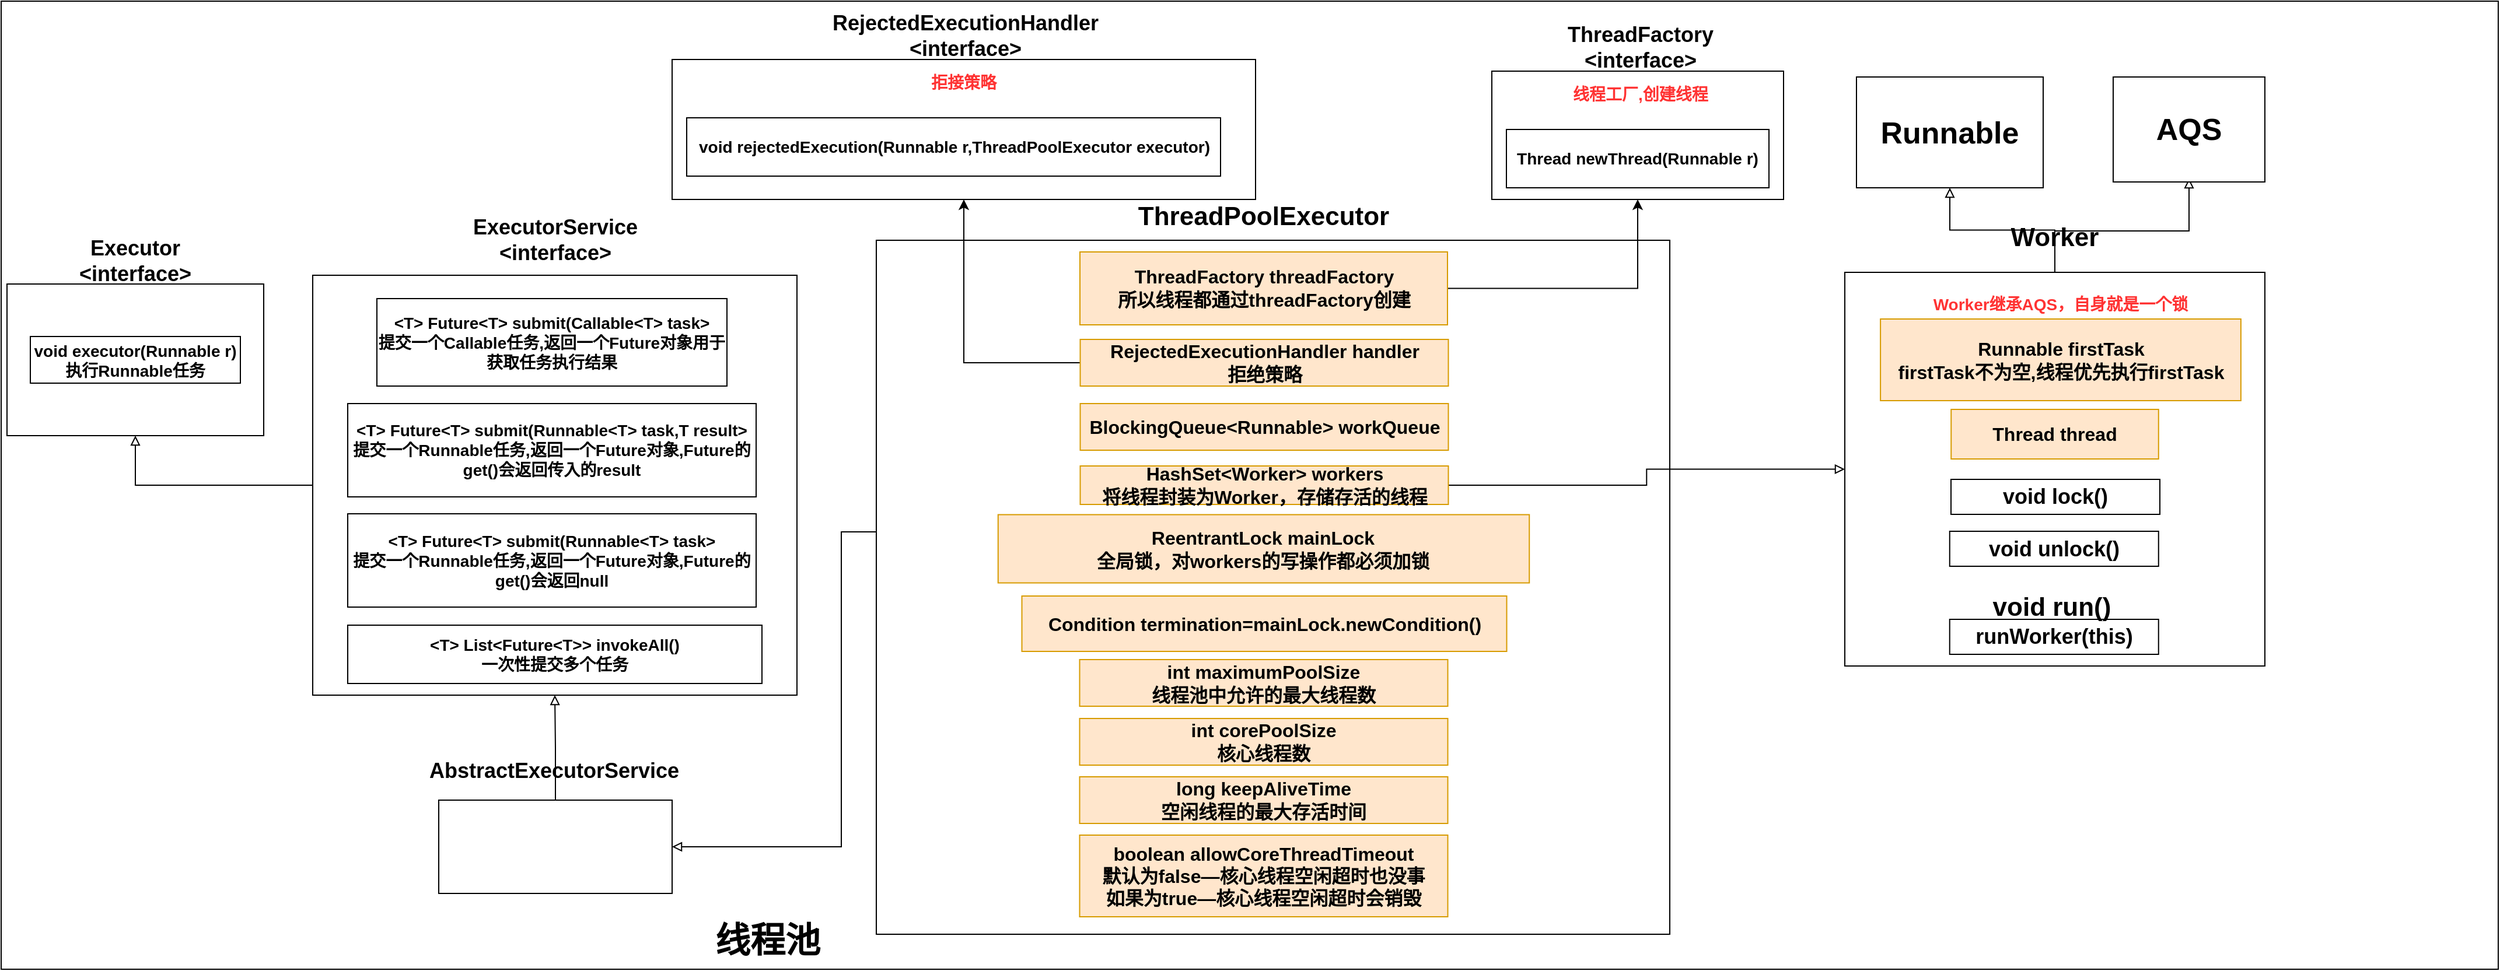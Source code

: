 <mxfile version="15.2.7" type="device"><diagram id="J6k_dlGczNIsUK_FHJ7I" name="第 1 页"><mxGraphModel dx="1024" dy="592" grid="1" gridSize="10" guides="1" tooltips="1" connect="1" arrows="1" fold="1" page="1" pageScale="1" pageWidth="827" pageHeight="1169" math="0" shadow="0"><root><mxCell id="0"/><mxCell id="1" parent="0"/><mxCell id="slTev6fvevYdvKmD1Kex-65" value="" style="rounded=0;whiteSpace=wrap;html=1;" parent="1" vertex="1"><mxGeometry x="50" y="10" width="2140" height="830" as="geometry"/></mxCell><mxCell id="slTev6fvevYdvKmD1Kex-36" value="" style="rounded=0;whiteSpace=wrap;html=1;" parent="1" vertex="1"><mxGeometry x="55" y="252.5" width="220" height="130" as="geometry"/></mxCell><mxCell id="slTev6fvevYdvKmD1Kex-37" value="&lt;b style=&quot;font-size: 18px&quot;&gt;Executor&lt;br&gt;&amp;lt;interface&amp;gt;&lt;/b&gt;" style="text;html=1;strokeColor=none;fillColor=none;align=center;verticalAlign=middle;whiteSpace=wrap;rounded=0;" parent="1" vertex="1"><mxGeometry x="145" y="222.5" width="40" height="20" as="geometry"/></mxCell><mxCell id="slTev6fvevYdvKmD1Kex-38" value="&lt;b&gt;&lt;font style=&quot;font-size: 14px&quot;&gt;void executor(Runnable r)&lt;br&gt;执行Runnable任务&lt;br&gt;&lt;/font&gt;&lt;/b&gt;" style="rounded=0;whiteSpace=wrap;html=1;" parent="1" vertex="1"><mxGeometry x="75" y="297.5" width="180" height="40" as="geometry"/></mxCell><mxCell id="slTev6fvevYdvKmD1Kex-60" style="edgeStyle=orthogonalEdgeStyle;rounded=0;orthogonalLoop=1;jettySize=auto;html=1;exitX=0;exitY=0.5;exitDx=0;exitDy=0;entryX=0.5;entryY=1;entryDx=0;entryDy=0;endArrow=block;endFill=0;" parent="1" source="slTev6fvevYdvKmD1Kex-40" target="slTev6fvevYdvKmD1Kex-36" edge="1"><mxGeometry relative="1" as="geometry"/></mxCell><mxCell id="slTev6fvevYdvKmD1Kex-40" value="" style="rounded=0;whiteSpace=wrap;html=1;" parent="1" vertex="1"><mxGeometry x="317" y="245" width="415" height="360" as="geometry"/></mxCell><mxCell id="slTev6fvevYdvKmD1Kex-41" value="&lt;b style=&quot;font-size: 18px&quot;&gt;ExecutorService&lt;br&gt;&amp;lt;interface&amp;gt;&lt;/b&gt;" style="text;html=1;strokeColor=none;fillColor=none;align=center;verticalAlign=middle;whiteSpace=wrap;rounded=0;" parent="1" vertex="1"><mxGeometry x="505" y="205" width="40" height="20" as="geometry"/></mxCell><mxCell id="slTev6fvevYdvKmD1Kex-42" value="&lt;b&gt;&lt;font style=&quot;font-size: 14px&quot;&gt;&amp;lt;T&amp;gt; Future&amp;lt;T&amp;gt; submit(Callable&amp;lt;T&amp;gt; task&amp;gt;&lt;br&gt;提交一个Callable任务,返回一个Future对象用于获取任务执行结果&lt;br&gt;&lt;/font&gt;&lt;/b&gt;" style="rounded=0;whiteSpace=wrap;html=1;" parent="1" vertex="1"><mxGeometry x="372" y="265" width="300" height="75" as="geometry"/></mxCell><mxCell id="slTev6fvevYdvKmD1Kex-46" value="&lt;b&gt;&lt;font style=&quot;font-size: 14px&quot;&gt;&amp;lt;T&amp;gt; Future&amp;lt;T&amp;gt; submit(Runnable&amp;lt;T&amp;gt; task,T result&amp;gt;&lt;br&gt;提交一个Runnable任务,返回一个Future对象,Future的get()会返回传入的result&lt;br&gt;&lt;/font&gt;&lt;/b&gt;" style="rounded=0;whiteSpace=wrap;html=1;" parent="1" vertex="1"><mxGeometry x="347" y="355" width="350" height="80" as="geometry"/></mxCell><mxCell id="slTev6fvevYdvKmD1Kex-47" value="&lt;b&gt;&lt;font style=&quot;font-size: 14px&quot;&gt;&amp;lt;T&amp;gt; Future&amp;lt;T&amp;gt; submit(Runnable&amp;lt;T&amp;gt; task&amp;gt;&lt;br&gt;提交一个Runnable任务,返回一个Future对象,Future的get()会返回null&lt;br&gt;&lt;/font&gt;&lt;/b&gt;" style="rounded=0;whiteSpace=wrap;html=1;" parent="1" vertex="1"><mxGeometry x="347" y="449.5" width="350" height="80" as="geometry"/></mxCell><mxCell id="slTev6fvevYdvKmD1Kex-48" value="&lt;b&gt;&lt;font style=&quot;font-size: 14px&quot;&gt;&amp;lt;T&amp;gt; List&amp;lt;Future&amp;lt;T&amp;gt;&amp;gt; invokeAll()&lt;br&gt;一次性提交多个任务&lt;br&gt;&lt;/font&gt;&lt;/b&gt;" style="rounded=0;whiteSpace=wrap;html=1;" parent="1" vertex="1"><mxGeometry x="347" y="545" width="355" height="50" as="geometry"/></mxCell><mxCell id="slTev6fvevYdvKmD1Kex-61" style="edgeStyle=orthogonalEdgeStyle;rounded=0;orthogonalLoop=1;jettySize=auto;html=1;exitX=0.5;exitY=0;exitDx=0;exitDy=0;entryX=0.5;entryY=1;entryDx=0;entryDy=0;endArrow=block;endFill=0;" parent="1" source="slTev6fvevYdvKmD1Kex-49" target="slTev6fvevYdvKmD1Kex-40" edge="1"><mxGeometry relative="1" as="geometry"/></mxCell><mxCell id="slTev6fvevYdvKmD1Kex-49" value="" style="rounded=0;whiteSpace=wrap;html=1;" parent="1" vertex="1"><mxGeometry x="425" y="695" width="200" height="80" as="geometry"/></mxCell><mxCell id="slTev6fvevYdvKmD1Kex-54" value="&lt;span style=&quot;font-size: 18px&quot;&gt;&lt;b&gt;AbstractExecutorService&lt;/b&gt;&lt;/span&gt;" style="text;html=1;strokeColor=none;fillColor=none;align=center;verticalAlign=middle;whiteSpace=wrap;rounded=0;" parent="1" vertex="1"><mxGeometry x="504" y="660" width="40" height="20" as="geometry"/></mxCell><mxCell id="slTev6fvevYdvKmD1Kex-67" style="edgeStyle=orthogonalEdgeStyle;rounded=0;orthogonalLoop=1;jettySize=auto;html=1;exitX=0;exitY=0.5;exitDx=0;exitDy=0;endArrow=block;endFill=0;" parent="1" source="slTev6fvevYdvKmD1Kex-56" target="slTev6fvevYdvKmD1Kex-49" edge="1"><mxGeometry relative="1" as="geometry"><Array as="points"><mxPoint x="770" y="465"/><mxPoint x="770" y="735"/></Array></mxGeometry></mxCell><mxCell id="slTev6fvevYdvKmD1Kex-56" value="" style="rounded=0;whiteSpace=wrap;html=1;" parent="1" vertex="1"><mxGeometry x="800" y="215" width="680" height="595" as="geometry"/></mxCell><mxCell id="slTev6fvevYdvKmD1Kex-57" value="&lt;b&gt;&lt;font style=&quot;font-size: 22px&quot;&gt;ThreadPoolExecutor&lt;/font&gt;&lt;/b&gt;" style="text;html=1;strokeColor=none;fillColor=none;align=center;verticalAlign=middle;whiteSpace=wrap;rounded=0;" parent="1" vertex="1"><mxGeometry x="1112" y="185" width="40" height="20" as="geometry"/></mxCell><mxCell id="slTev6fvevYdvKmD1Kex-66" value="&lt;b&gt;&lt;font style=&quot;font-size: 30px&quot;&gt;线程池&lt;/font&gt;&lt;/b&gt;" style="text;html=1;strokeColor=none;fillColor=none;align=center;verticalAlign=middle;whiteSpace=wrap;rounded=0;" parent="1" vertex="1"><mxGeometry x="632" y="805" width="150" height="20" as="geometry"/></mxCell><mxCell id="slTev6fvevYdvKmD1Kex-68" value="&lt;b&gt;&lt;font style=&quot;font-size: 16px&quot;&gt;BlockingQueue&amp;lt;Runnable&amp;gt; workQueue&lt;br&gt;&lt;/font&gt;&lt;/b&gt;" style="rounded=0;whiteSpace=wrap;html=1;fillColor=#ffe6cc;strokeColor=#d79b00;" parent="1" vertex="1"><mxGeometry x="974.75" y="355" width="315.5" height="40" as="geometry"/></mxCell><mxCell id="slTev6fvevYdvKmD1Kex-108" style="edgeStyle=orthogonalEdgeStyle;rounded=0;orthogonalLoop=1;jettySize=auto;html=1;exitX=1;exitY=0.5;exitDx=0;exitDy=0;entryX=0;entryY=0.5;entryDx=0;entryDy=0;endArrow=block;endFill=0;" parent="1" source="slTev6fvevYdvKmD1Kex-69" target="slTev6fvevYdvKmD1Kex-70" edge="1"><mxGeometry relative="1" as="geometry"/></mxCell><mxCell id="slTev6fvevYdvKmD1Kex-69" value="&lt;b&gt;&lt;font style=&quot;font-size: 16px&quot;&gt;HashSet&amp;lt;Worker&amp;gt; workers&lt;br&gt;将线程封装为Worker，存储存活的线程&lt;br&gt;&lt;/font&gt;&lt;/b&gt;" style="rounded=0;whiteSpace=wrap;html=1;fillColor=#ffe6cc;strokeColor=#d79b00;" parent="1" vertex="1"><mxGeometry x="974.75" y="408.5" width="315.5" height="33" as="geometry"/></mxCell><mxCell id="slTev6fvevYdvKmD1Kex-100" style="edgeStyle=orthogonalEdgeStyle;rounded=0;orthogonalLoop=1;jettySize=auto;html=1;exitX=0.5;exitY=0;exitDx=0;exitDy=0;entryX=0.5;entryY=1;entryDx=0;entryDy=0;endArrow=block;endFill=0;" parent="1" edge="1"><mxGeometry relative="1" as="geometry"><mxPoint x="1810" y="239.5" as="sourcePoint"/><mxPoint x="1925" y="162" as="targetPoint"/><Array as="points"><mxPoint x="1810" y="207"/><mxPoint x="1925" y="207"/></Array></mxGeometry></mxCell><mxCell id="slTev6fvevYdvKmD1Kex-101" style="edgeStyle=orthogonalEdgeStyle;rounded=0;orthogonalLoop=1;jettySize=auto;html=1;exitX=0.5;exitY=0;exitDx=0;exitDy=0;entryX=0.5;entryY=1;entryDx=0;entryDy=0;endArrow=block;endFill=0;" parent="1" source="slTev6fvevYdvKmD1Kex-70" target="slTev6fvevYdvKmD1Kex-95" edge="1"><mxGeometry relative="1" as="geometry"/></mxCell><mxCell id="slTev6fvevYdvKmD1Kex-70" value="" style="rounded=0;whiteSpace=wrap;html=1;" parent="1" vertex="1"><mxGeometry x="1630" y="242.5" width="360" height="337.5" as="geometry"/></mxCell><mxCell id="slTev6fvevYdvKmD1Kex-71" value="&lt;b&gt;&lt;font style=&quot;font-size: 22px&quot;&gt;Worker&lt;/font&gt;&lt;/b&gt;" style="text;html=1;strokeColor=none;fillColor=none;align=center;verticalAlign=middle;whiteSpace=wrap;rounded=0;" parent="1" vertex="1"><mxGeometry x="1790" y="202.5" width="40" height="20" as="geometry"/></mxCell><mxCell id="slTev6fvevYdvKmD1Kex-79" style="edgeStyle=orthogonalEdgeStyle;rounded=0;orthogonalLoop=1;jettySize=auto;html=1;exitX=1;exitY=0.5;exitDx=0;exitDy=0;entryX=0.5;entryY=1;entryDx=0;entryDy=0;endArrow=classic;endFill=1;" parent="1" source="slTev6fvevYdvKmD1Kex-72" target="slTev6fvevYdvKmD1Kex-74" edge="1"><mxGeometry relative="1" as="geometry"/></mxCell><mxCell id="slTev6fvevYdvKmD1Kex-72" value="&lt;b&gt;&lt;font style=&quot;font-size: 16px&quot;&gt;ThreadFactory threadFactory&lt;br&gt;所以线程都通过threadFactory创建&lt;br&gt;&lt;/font&gt;&lt;/b&gt;" style="rounded=0;whiteSpace=wrap;html=1;fillColor=#ffe6cc;strokeColor=#d79b00;" parent="1" vertex="1"><mxGeometry x="974.5" y="225" width="315" height="62.5" as="geometry"/></mxCell><mxCell id="slTev6fvevYdvKmD1Kex-74" value="" style="rounded=0;whiteSpace=wrap;html=1;" parent="1" vertex="1"><mxGeometry x="1327.5" y="70" width="250" height="110" as="geometry"/></mxCell><mxCell id="slTev6fvevYdvKmD1Kex-75" value="&lt;b style=&quot;font-size: 18px&quot;&gt;ThreadFactory&lt;br&gt;&amp;lt;interface&amp;gt;&lt;/b&gt;" style="text;html=1;strokeColor=none;fillColor=none;align=center;verticalAlign=middle;whiteSpace=wrap;rounded=0;" parent="1" vertex="1"><mxGeometry x="1435" y="40" width="40" height="20" as="geometry"/></mxCell><mxCell id="slTev6fvevYdvKmD1Kex-76" value="&lt;b&gt;&lt;font style=&quot;font-size: 14px&quot;&gt;Thread newThread(Runnable r)&lt;/font&gt;&lt;/b&gt;" style="rounded=0;whiteSpace=wrap;html=1;" parent="1" vertex="1"><mxGeometry x="1340" y="120" width="225" height="50" as="geometry"/></mxCell><mxCell id="slTev6fvevYdvKmD1Kex-77" value="&lt;font color=&quot;#ff3333&quot;&gt;&lt;span style=&quot;font-size: 14px&quot;&gt;&lt;b&gt;线程工厂,创建线程&lt;/b&gt;&lt;/span&gt;&lt;/font&gt;" style="text;html=1;strokeColor=none;fillColor=none;align=center;verticalAlign=middle;whiteSpace=wrap;rounded=0;" parent="1" vertex="1"><mxGeometry x="1389" y="80" width="132" height="20" as="geometry"/></mxCell><mxCell id="slTev6fvevYdvKmD1Kex-80" value="&lt;b&gt;&lt;font style=&quot;font-size: 16px&quot;&gt;ReentrantLock mainLock&lt;br&gt;全局锁，对workers的写操作都必须加锁&lt;br&gt;&lt;/font&gt;&lt;/b&gt;" style="rounded=0;whiteSpace=wrap;html=1;fillColor=#ffe6cc;strokeColor=#d79b00;" parent="1" vertex="1"><mxGeometry x="904.38" y="450.25" width="455.25" height="58.5" as="geometry"/></mxCell><mxCell id="slTev6fvevYdvKmD1Kex-81" value="&lt;b&gt;&lt;font style=&quot;font-size: 16px&quot;&gt;int maximumPoolSize&lt;br&gt;线程池中允许的最大线程数&lt;br&gt;&lt;/font&gt;&lt;/b&gt;" style="rounded=0;whiteSpace=wrap;html=1;fillColor=#ffe6cc;strokeColor=#d79b00;" parent="1" vertex="1"><mxGeometry x="974.25" y="574.5" width="315.5" height="40" as="geometry"/></mxCell><mxCell id="slTev6fvevYdvKmD1Kex-82" value="&lt;b&gt;&lt;font style=&quot;font-size: 16px&quot;&gt;Condition termination=mainLock.newCondition()&lt;br&gt;&lt;/font&gt;&lt;/b&gt;" style="rounded=0;whiteSpace=wrap;html=1;fillColor=#ffe6cc;strokeColor=#d79b00;" parent="1" vertex="1"><mxGeometry x="924.75" y="520" width="415.5" height="47.5" as="geometry"/></mxCell><mxCell id="slTev6fvevYdvKmD1Kex-83" value="&lt;b&gt;&lt;font style=&quot;font-size: 16px&quot;&gt;long keepAliveTime&lt;br&gt;空闲线程的最大存活时间&lt;br&gt;&lt;/font&gt;&lt;/b&gt;" style="rounded=0;whiteSpace=wrap;html=1;fillColor=#ffe6cc;strokeColor=#d79b00;" parent="1" vertex="1"><mxGeometry x="974.25" y="675" width="315.5" height="40" as="geometry"/></mxCell><mxCell id="slTev6fvevYdvKmD1Kex-92" style="edgeStyle=orthogonalEdgeStyle;rounded=0;orthogonalLoop=1;jettySize=auto;html=1;exitX=0;exitY=0.5;exitDx=0;exitDy=0;entryX=0.5;entryY=1;entryDx=0;entryDy=0;endArrow=classic;endFill=1;" parent="1" source="slTev6fvevYdvKmD1Kex-84" target="slTev6fvevYdvKmD1Kex-88" edge="1"><mxGeometry relative="1" as="geometry"/></mxCell><mxCell id="slTev6fvevYdvKmD1Kex-84" value="&lt;b&gt;&lt;font style=&quot;font-size: 16px&quot;&gt;RejectedExecutionHandler handler&lt;br&gt;拒绝策略&lt;br&gt;&lt;/font&gt;&lt;/b&gt;" style="rounded=0;whiteSpace=wrap;html=1;fillColor=#ffe6cc;strokeColor=#d79b00;" parent="1" vertex="1"><mxGeometry x="974.75" y="300" width="315.5" height="40" as="geometry"/></mxCell><mxCell id="slTev6fvevYdvKmD1Kex-85" value="&lt;b&gt;&lt;font style=&quot;font-size: 16px&quot;&gt;int corePoolSize&lt;br&gt;核心线程数&lt;br&gt;&lt;/font&gt;&lt;/b&gt;" style="rounded=0;whiteSpace=wrap;html=1;fillColor=#ffe6cc;strokeColor=#d79b00;" parent="1" vertex="1"><mxGeometry x="974.25" y="625" width="315.5" height="40" as="geometry"/></mxCell><mxCell id="slTev6fvevYdvKmD1Kex-86" value="&lt;b&gt;&lt;font style=&quot;font-size: 16px&quot;&gt;boolean allowCoreThreadTimeout&lt;br&gt;默认为false—核心线程空闲超时也没事&lt;br&gt;如果为true—核心线程空闲超时会销毁&lt;br&gt;&lt;/font&gt;&lt;/b&gt;" style="rounded=0;whiteSpace=wrap;html=1;fillColor=#ffe6cc;strokeColor=#d79b00;" parent="1" vertex="1"><mxGeometry x="974.25" y="725" width="315.5" height="70" as="geometry"/></mxCell><mxCell id="slTev6fvevYdvKmD1Kex-88" value="" style="rounded=0;whiteSpace=wrap;html=1;" parent="1" vertex="1"><mxGeometry x="625" y="60" width="500" height="120" as="geometry"/></mxCell><mxCell id="slTev6fvevYdvKmD1Kex-89" value="&lt;b style=&quot;font-size: 18px&quot;&gt;RejectedExecutionHandler&lt;br&gt;&amp;lt;interface&amp;gt;&lt;/b&gt;" style="text;html=1;strokeColor=none;fillColor=none;align=center;verticalAlign=middle;whiteSpace=wrap;rounded=0;" parent="1" vertex="1"><mxGeometry x="800" y="30" width="152.5" height="20" as="geometry"/></mxCell><mxCell id="slTev6fvevYdvKmD1Kex-90" value="&lt;b&gt;&lt;font style=&quot;font-size: 14px&quot;&gt;void rejectedExecution(Runnable r,ThreadPoolExecutor executor)&lt;/font&gt;&lt;/b&gt;" style="rounded=0;whiteSpace=wrap;html=1;" parent="1" vertex="1"><mxGeometry x="637.5" y="110" width="457.5" height="50" as="geometry"/></mxCell><mxCell id="slTev6fvevYdvKmD1Kex-91" value="&lt;font color=&quot;#ff3333&quot;&gt;&lt;span style=&quot;font-size: 14px&quot;&gt;&lt;b&gt;拒接策略&lt;/b&gt;&lt;/span&gt;&lt;/font&gt;" style="text;html=1;strokeColor=none;fillColor=none;align=center;verticalAlign=middle;whiteSpace=wrap;rounded=0;" parent="1" vertex="1"><mxGeometry x="809" y="70" width="132" height="20" as="geometry"/></mxCell><mxCell id="slTev6fvevYdvKmD1Kex-93" value="&lt;b&gt;&lt;font style=&quot;font-size: 16px&quot;&gt;Runnable firstTask&lt;br&gt;firstTask不为空,线程优先执行firstTask&lt;br&gt;&lt;/font&gt;&lt;/b&gt;" style="rounded=0;whiteSpace=wrap;html=1;fillColor=#ffe6cc;strokeColor=#d79b00;" parent="1" vertex="1"><mxGeometry x="1660.56" y="282.5" width="308.88" height="70" as="geometry"/></mxCell><mxCell id="slTev6fvevYdvKmD1Kex-94" value="&lt;b&gt;&lt;font style=&quot;font-size: 16px&quot;&gt;Thread thread&lt;br&gt;&lt;/font&gt;&lt;/b&gt;" style="rounded=0;whiteSpace=wrap;html=1;fillColor=#ffe6cc;strokeColor=#d79b00;" parent="1" vertex="1"><mxGeometry x="1721.13" y="360" width="177.75" height="42.5" as="geometry"/></mxCell><mxCell id="slTev6fvevYdvKmD1Kex-95" value="&lt;font style=&quot;font-size: 26px&quot;&gt;&lt;b&gt;Runnable&lt;/b&gt;&lt;/font&gt;" style="rounded=0;whiteSpace=wrap;html=1;" parent="1" vertex="1"><mxGeometry x="1640" y="75" width="160" height="95" as="geometry"/></mxCell><mxCell id="slTev6fvevYdvKmD1Kex-99" value="&lt;font style=&quot;font-size: 26px&quot;&gt;&lt;b&gt;AQS&lt;/b&gt;&lt;/font&gt;" style="rounded=0;whiteSpace=wrap;html=1;" parent="1" vertex="1"><mxGeometry x="1860" y="75" width="130" height="90" as="geometry"/></mxCell><mxCell id="slTev6fvevYdvKmD1Kex-102" value="&lt;b&gt;&lt;font style=&quot;font-size: 14px&quot; color=&quot;#ff3333&quot;&gt;Worker继承AQS，自身就是一个锁&lt;/font&gt;&lt;/b&gt;" style="text;html=1;strokeColor=none;fillColor=none;align=center;verticalAlign=middle;whiteSpace=wrap;rounded=0;" parent="1" vertex="1"><mxGeometry x="1690" y="245" width="250" height="50" as="geometry"/></mxCell><mxCell id="slTev6fvevYdvKmD1Kex-103" value="&lt;b&gt;&lt;font style=&quot;font-size: 18px&quot;&gt;void lock()&lt;/font&gt;&lt;/b&gt;" style="rounded=0;whiteSpace=wrap;html=1;" parent="1" vertex="1"><mxGeometry x="1721" y="420" width="179" height="30" as="geometry"/></mxCell><mxCell id="slTev6fvevYdvKmD1Kex-105" value="&lt;b&gt;&lt;font style=&quot;font-size: 18px&quot;&gt;void unlock()&lt;/font&gt;&lt;/b&gt;" style="rounded=0;whiteSpace=wrap;html=1;" parent="1" vertex="1"><mxGeometry x="1719.88" y="464.5" width="179" height="30" as="geometry"/></mxCell><mxCell id="slTev6fvevYdvKmD1Kex-106" value="&lt;span style=&quot;font-size: 18px&quot;&gt;&lt;b&gt;runWorker(this)&lt;/b&gt;&lt;/span&gt;" style="rounded=0;whiteSpace=wrap;html=1;" parent="1" vertex="1"><mxGeometry x="1719.87" y="540" width="179" height="30" as="geometry"/></mxCell><mxCell id="slTev6fvevYdvKmD1Kex-107" value="&lt;b&gt;&lt;font style=&quot;font-size: 22px&quot;&gt;void run()&lt;/font&gt;&lt;/b&gt;" style="text;html=1;strokeColor=none;fillColor=none;align=center;verticalAlign=middle;whiteSpace=wrap;rounded=0;" parent="1" vertex="1"><mxGeometry x="1755" y="520" width="105" height="20" as="geometry"/></mxCell></root></mxGraphModel></diagram></mxfile>